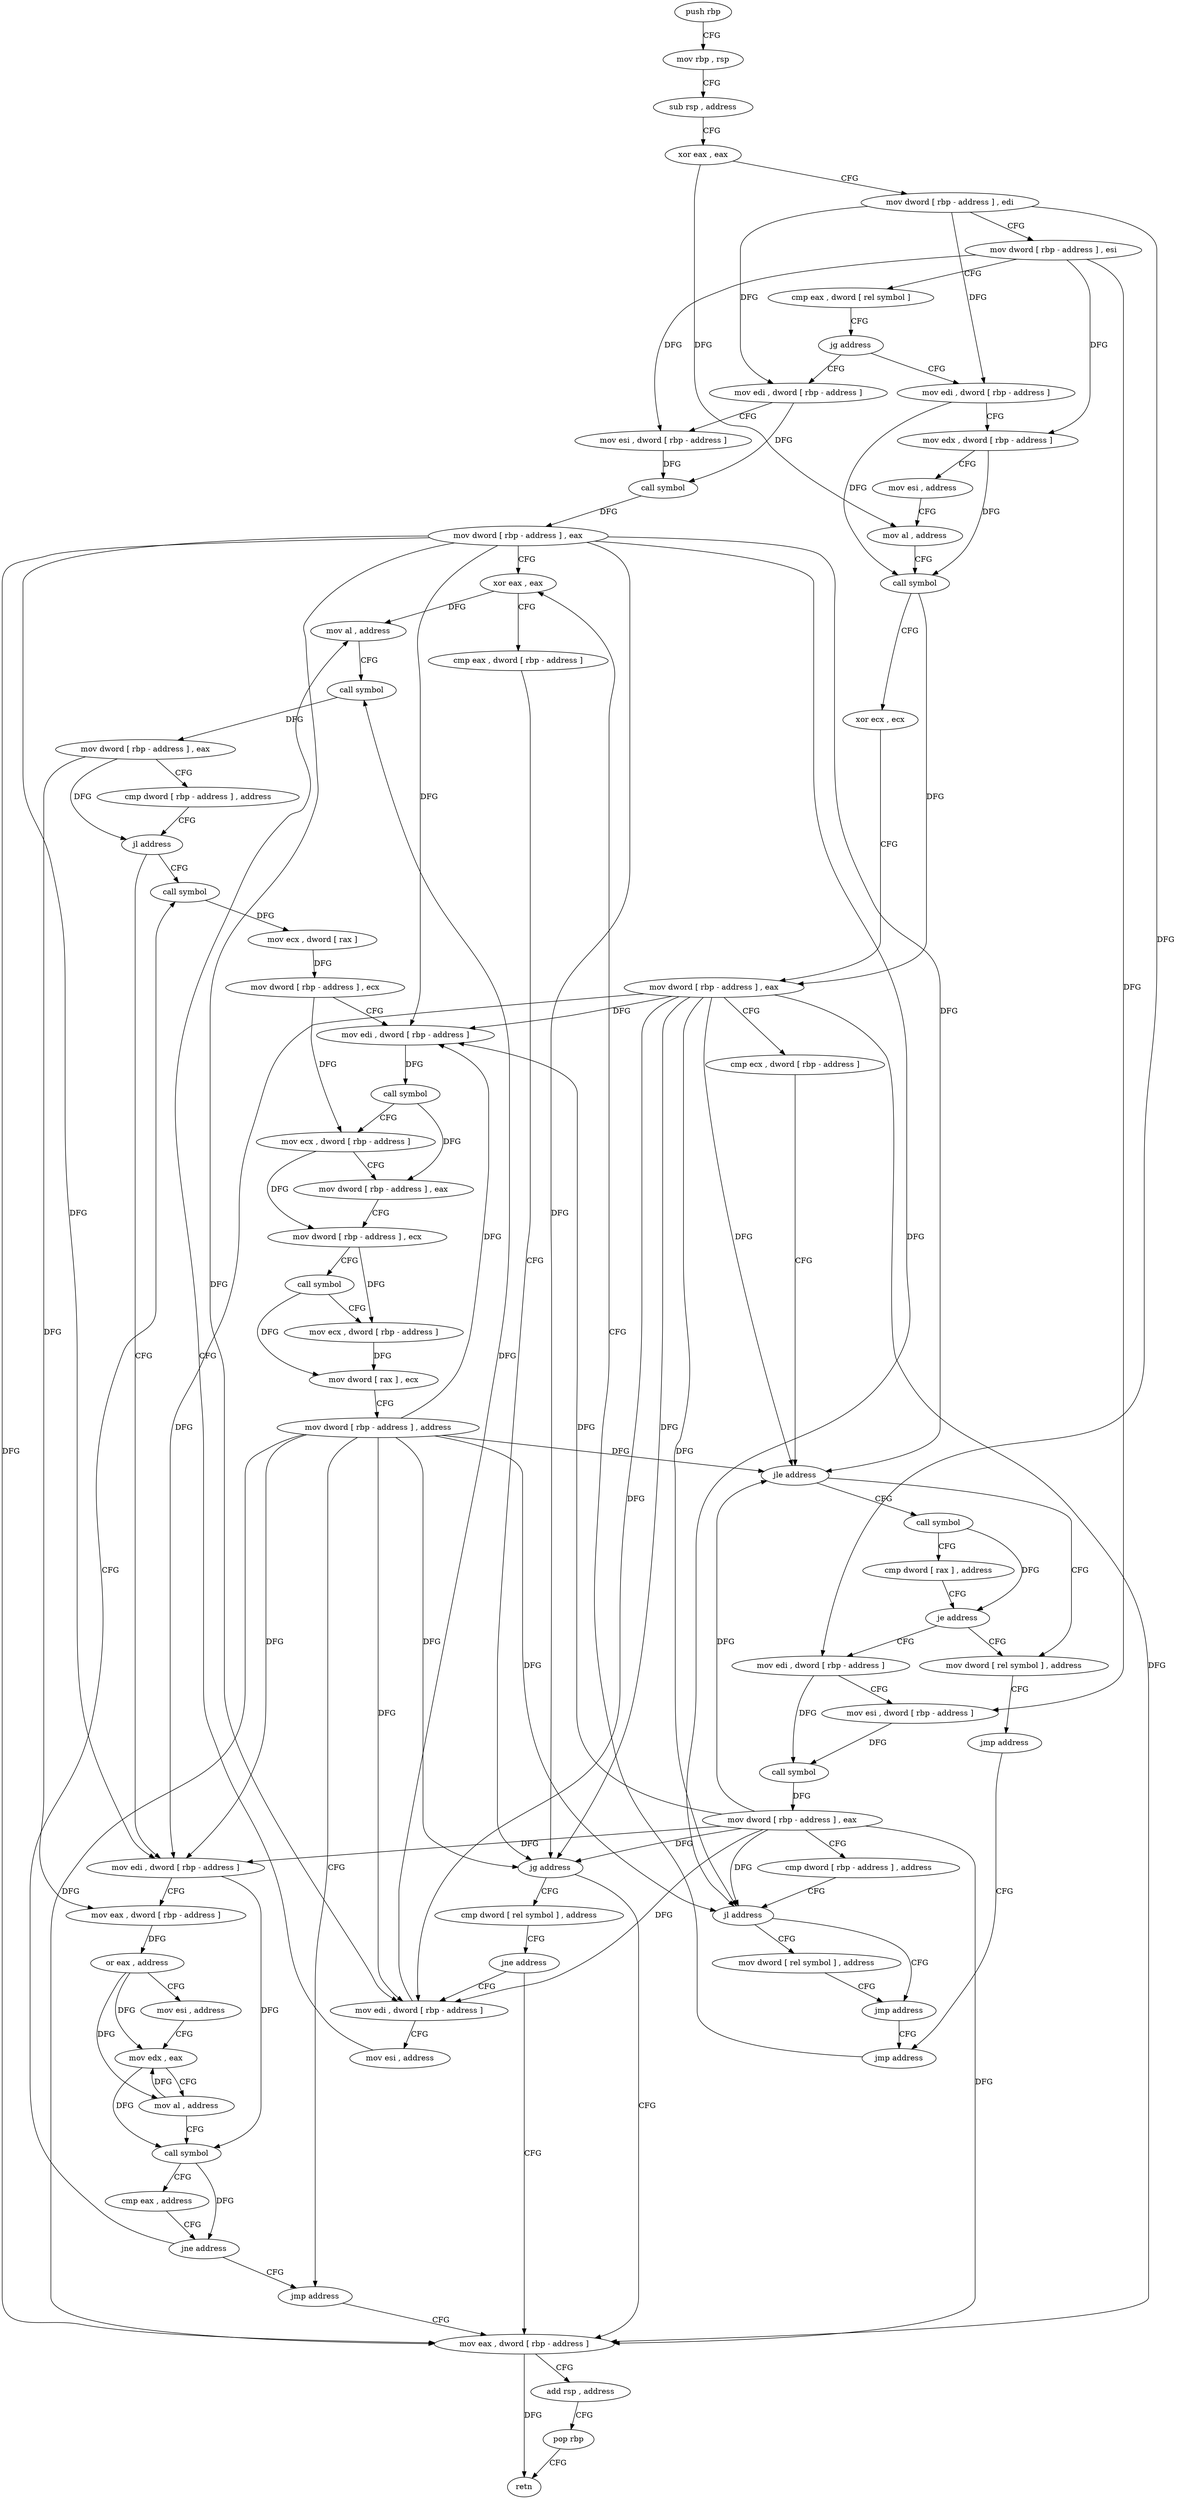 digraph "func" {
"238656" [label = "push rbp" ]
"238657" [label = "mov rbp , rsp" ]
"238660" [label = "sub rsp , address" ]
"238664" [label = "xor eax , eax" ]
"238666" [label = "mov dword [ rbp - address ] , edi" ]
"238669" [label = "mov dword [ rbp - address ] , esi" ]
"238672" [label = "cmp eax , dword [ rel symbol ]" ]
"238678" [label = "jg address" ]
"238789" [label = "mov edi , dword [ rbp - address ]" ]
"238684" [label = "mov edi , dword [ rbp - address ]" ]
"238792" [label = "mov esi , dword [ rbp - address ]" ]
"238795" [label = "call symbol" ]
"238800" [label = "mov dword [ rbp - address ] , eax" ]
"238803" [label = "xor eax , eax" ]
"238687" [label = "mov edx , dword [ rbp - address ]" ]
"238690" [label = "mov esi , address" ]
"238695" [label = "mov al , address" ]
"238697" [label = "call symbol" ]
"238702" [label = "xor ecx , ecx" ]
"238704" [label = "mov dword [ rbp - address ] , eax" ]
"238707" [label = "cmp ecx , dword [ rbp - address ]" ]
"238710" [label = "jle address" ]
"238730" [label = "mov dword [ rel symbol ] , address" ]
"238716" [label = "call symbol" ]
"238936" [label = "mov eax , dword [ rbp - address ]" ]
"238939" [label = "add rsp , address" ]
"238943" [label = "pop rbp" ]
"238944" [label = "retn" ]
"238814" [label = "cmp dword [ rel symbol ] , address" ]
"238821" [label = "jne address" ]
"238827" [label = "mov edi , dword [ rbp - address ]" ]
"238740" [label = "jmp address" ]
"238784" [label = "jmp address" ]
"238721" [label = "cmp dword [ rax ] , address" ]
"238724" [label = "je address" ]
"238745" [label = "mov edi , dword [ rbp - address ]" ]
"238830" [label = "mov esi , address" ]
"238835" [label = "mov al , address" ]
"238837" [label = "call symbol" ]
"238842" [label = "mov dword [ rbp - address ] , eax" ]
"238845" [label = "cmp dword [ rbp - address ] , address" ]
"238849" [label = "jl address" ]
"238887" [label = "call symbol" ]
"238855" [label = "mov edi , dword [ rbp - address ]" ]
"238748" [label = "mov esi , dword [ rbp - address ]" ]
"238751" [label = "call symbol" ]
"238756" [label = "mov dword [ rbp - address ] , eax" ]
"238759" [label = "cmp dword [ rbp - address ] , address" ]
"238763" [label = "jl address" ]
"238779" [label = "jmp address" ]
"238769" [label = "mov dword [ rel symbol ] , address" ]
"238892" [label = "mov ecx , dword [ rax ]" ]
"238894" [label = "mov dword [ rbp - address ] , ecx" ]
"238897" [label = "mov edi , dword [ rbp - address ]" ]
"238900" [label = "call symbol" ]
"238905" [label = "mov ecx , dword [ rbp - address ]" ]
"238908" [label = "mov dword [ rbp - address ] , eax" ]
"238911" [label = "mov dword [ rbp - address ] , ecx" ]
"238914" [label = "call symbol" ]
"238919" [label = "mov ecx , dword [ rbp - address ]" ]
"238922" [label = "mov dword [ rax ] , ecx" ]
"238924" [label = "mov dword [ rbp - address ] , address" ]
"238931" [label = "jmp address" ]
"238858" [label = "mov eax , dword [ rbp - address ]" ]
"238861" [label = "or eax , address" ]
"238864" [label = "mov esi , address" ]
"238869" [label = "mov edx , eax" ]
"238871" [label = "mov al , address" ]
"238873" [label = "call symbol" ]
"238878" [label = "cmp eax , address" ]
"238881" [label = "jne address" ]
"238805" [label = "cmp eax , dword [ rbp - address ]" ]
"238808" [label = "jg address" ]
"238656" -> "238657" [ label = "CFG" ]
"238657" -> "238660" [ label = "CFG" ]
"238660" -> "238664" [ label = "CFG" ]
"238664" -> "238666" [ label = "CFG" ]
"238664" -> "238695" [ label = "DFG" ]
"238666" -> "238669" [ label = "CFG" ]
"238666" -> "238789" [ label = "DFG" ]
"238666" -> "238684" [ label = "DFG" ]
"238666" -> "238745" [ label = "DFG" ]
"238669" -> "238672" [ label = "CFG" ]
"238669" -> "238792" [ label = "DFG" ]
"238669" -> "238687" [ label = "DFG" ]
"238669" -> "238748" [ label = "DFG" ]
"238672" -> "238678" [ label = "CFG" ]
"238678" -> "238789" [ label = "CFG" ]
"238678" -> "238684" [ label = "CFG" ]
"238789" -> "238792" [ label = "CFG" ]
"238789" -> "238795" [ label = "DFG" ]
"238684" -> "238687" [ label = "CFG" ]
"238684" -> "238697" [ label = "DFG" ]
"238792" -> "238795" [ label = "DFG" ]
"238795" -> "238800" [ label = "DFG" ]
"238800" -> "238803" [ label = "CFG" ]
"238800" -> "238710" [ label = "DFG" ]
"238800" -> "238808" [ label = "DFG" ]
"238800" -> "238936" [ label = "DFG" ]
"238800" -> "238763" [ label = "DFG" ]
"238800" -> "238827" [ label = "DFG" ]
"238800" -> "238897" [ label = "DFG" ]
"238800" -> "238855" [ label = "DFG" ]
"238803" -> "238805" [ label = "CFG" ]
"238803" -> "238835" [ label = "DFG" ]
"238687" -> "238690" [ label = "CFG" ]
"238687" -> "238697" [ label = "DFG" ]
"238690" -> "238695" [ label = "CFG" ]
"238695" -> "238697" [ label = "CFG" ]
"238697" -> "238702" [ label = "CFG" ]
"238697" -> "238704" [ label = "DFG" ]
"238702" -> "238704" [ label = "CFG" ]
"238704" -> "238707" [ label = "CFG" ]
"238704" -> "238710" [ label = "DFG" ]
"238704" -> "238808" [ label = "DFG" ]
"238704" -> "238936" [ label = "DFG" ]
"238704" -> "238763" [ label = "DFG" ]
"238704" -> "238827" [ label = "DFG" ]
"238704" -> "238897" [ label = "DFG" ]
"238704" -> "238855" [ label = "DFG" ]
"238707" -> "238710" [ label = "CFG" ]
"238710" -> "238730" [ label = "CFG" ]
"238710" -> "238716" [ label = "CFG" ]
"238730" -> "238740" [ label = "CFG" ]
"238716" -> "238721" [ label = "CFG" ]
"238716" -> "238724" [ label = "DFG" ]
"238936" -> "238939" [ label = "CFG" ]
"238936" -> "238944" [ label = "DFG" ]
"238939" -> "238943" [ label = "CFG" ]
"238943" -> "238944" [ label = "CFG" ]
"238814" -> "238821" [ label = "CFG" ]
"238821" -> "238936" [ label = "CFG" ]
"238821" -> "238827" [ label = "CFG" ]
"238827" -> "238830" [ label = "CFG" ]
"238827" -> "238837" [ label = "DFG" ]
"238740" -> "238784" [ label = "CFG" ]
"238784" -> "238803" [ label = "CFG" ]
"238721" -> "238724" [ label = "CFG" ]
"238724" -> "238745" [ label = "CFG" ]
"238724" -> "238730" [ label = "CFG" ]
"238745" -> "238748" [ label = "CFG" ]
"238745" -> "238751" [ label = "DFG" ]
"238830" -> "238835" [ label = "CFG" ]
"238835" -> "238837" [ label = "CFG" ]
"238837" -> "238842" [ label = "DFG" ]
"238842" -> "238845" [ label = "CFG" ]
"238842" -> "238849" [ label = "DFG" ]
"238842" -> "238858" [ label = "DFG" ]
"238845" -> "238849" [ label = "CFG" ]
"238849" -> "238887" [ label = "CFG" ]
"238849" -> "238855" [ label = "CFG" ]
"238887" -> "238892" [ label = "DFG" ]
"238855" -> "238858" [ label = "CFG" ]
"238855" -> "238873" [ label = "DFG" ]
"238748" -> "238751" [ label = "DFG" ]
"238751" -> "238756" [ label = "DFG" ]
"238756" -> "238759" [ label = "CFG" ]
"238756" -> "238710" [ label = "DFG" ]
"238756" -> "238808" [ label = "DFG" ]
"238756" -> "238936" [ label = "DFG" ]
"238756" -> "238763" [ label = "DFG" ]
"238756" -> "238827" [ label = "DFG" ]
"238756" -> "238897" [ label = "DFG" ]
"238756" -> "238855" [ label = "DFG" ]
"238759" -> "238763" [ label = "CFG" ]
"238763" -> "238779" [ label = "CFG" ]
"238763" -> "238769" [ label = "CFG" ]
"238779" -> "238784" [ label = "CFG" ]
"238769" -> "238779" [ label = "CFG" ]
"238892" -> "238894" [ label = "DFG" ]
"238894" -> "238897" [ label = "CFG" ]
"238894" -> "238905" [ label = "DFG" ]
"238897" -> "238900" [ label = "DFG" ]
"238900" -> "238905" [ label = "CFG" ]
"238900" -> "238908" [ label = "DFG" ]
"238905" -> "238908" [ label = "CFG" ]
"238905" -> "238911" [ label = "DFG" ]
"238908" -> "238911" [ label = "CFG" ]
"238911" -> "238914" [ label = "CFG" ]
"238911" -> "238919" [ label = "DFG" ]
"238914" -> "238919" [ label = "CFG" ]
"238914" -> "238922" [ label = "DFG" ]
"238919" -> "238922" [ label = "DFG" ]
"238922" -> "238924" [ label = "CFG" ]
"238924" -> "238931" [ label = "CFG" ]
"238924" -> "238710" [ label = "DFG" ]
"238924" -> "238808" [ label = "DFG" ]
"238924" -> "238936" [ label = "DFG" ]
"238924" -> "238763" [ label = "DFG" ]
"238924" -> "238827" [ label = "DFG" ]
"238924" -> "238897" [ label = "DFG" ]
"238924" -> "238855" [ label = "DFG" ]
"238931" -> "238936" [ label = "CFG" ]
"238858" -> "238861" [ label = "DFG" ]
"238861" -> "238864" [ label = "CFG" ]
"238861" -> "238869" [ label = "DFG" ]
"238861" -> "238871" [ label = "DFG" ]
"238864" -> "238869" [ label = "CFG" ]
"238869" -> "238871" [ label = "CFG" ]
"238869" -> "238873" [ label = "DFG" ]
"238871" -> "238873" [ label = "CFG" ]
"238871" -> "238869" [ label = "DFG" ]
"238873" -> "238878" [ label = "CFG" ]
"238873" -> "238881" [ label = "DFG" ]
"238878" -> "238881" [ label = "CFG" ]
"238881" -> "238931" [ label = "CFG" ]
"238881" -> "238887" [ label = "CFG" ]
"238805" -> "238808" [ label = "CFG" ]
"238808" -> "238936" [ label = "CFG" ]
"238808" -> "238814" [ label = "CFG" ]
}
